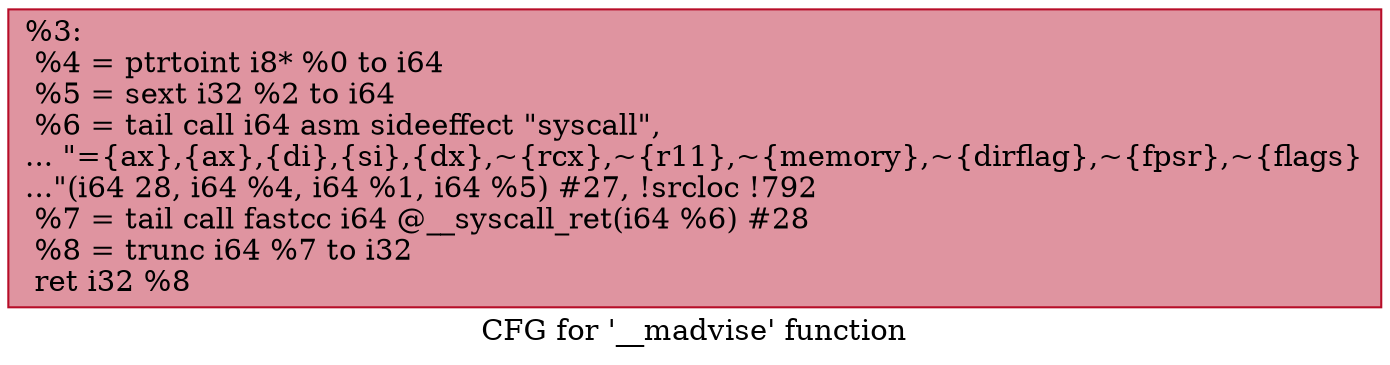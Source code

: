digraph "CFG for '__madvise' function" {
	label="CFG for '__madvise' function";

	Node0x23c02a0 [shape=record,color="#b70d28ff", style=filled, fillcolor="#b70d2870",label="{%3:\l  %4 = ptrtoint i8* %0 to i64\l  %5 = sext i32 %2 to i64\l  %6 = tail call i64 asm sideeffect \"syscall\",\l... \"=\{ax\},\{ax\},\{di\},\{si\},\{dx\},~\{rcx\},~\{r11\},~\{memory\},~\{dirflag\},~\{fpsr\},~\{flags\}\l...\"(i64 28, i64 %4, i64 %1, i64 %5) #27, !srcloc !792\l  %7 = tail call fastcc i64 @__syscall_ret(i64 %6) #28\l  %8 = trunc i64 %7 to i32\l  ret i32 %8\l}"];
}
